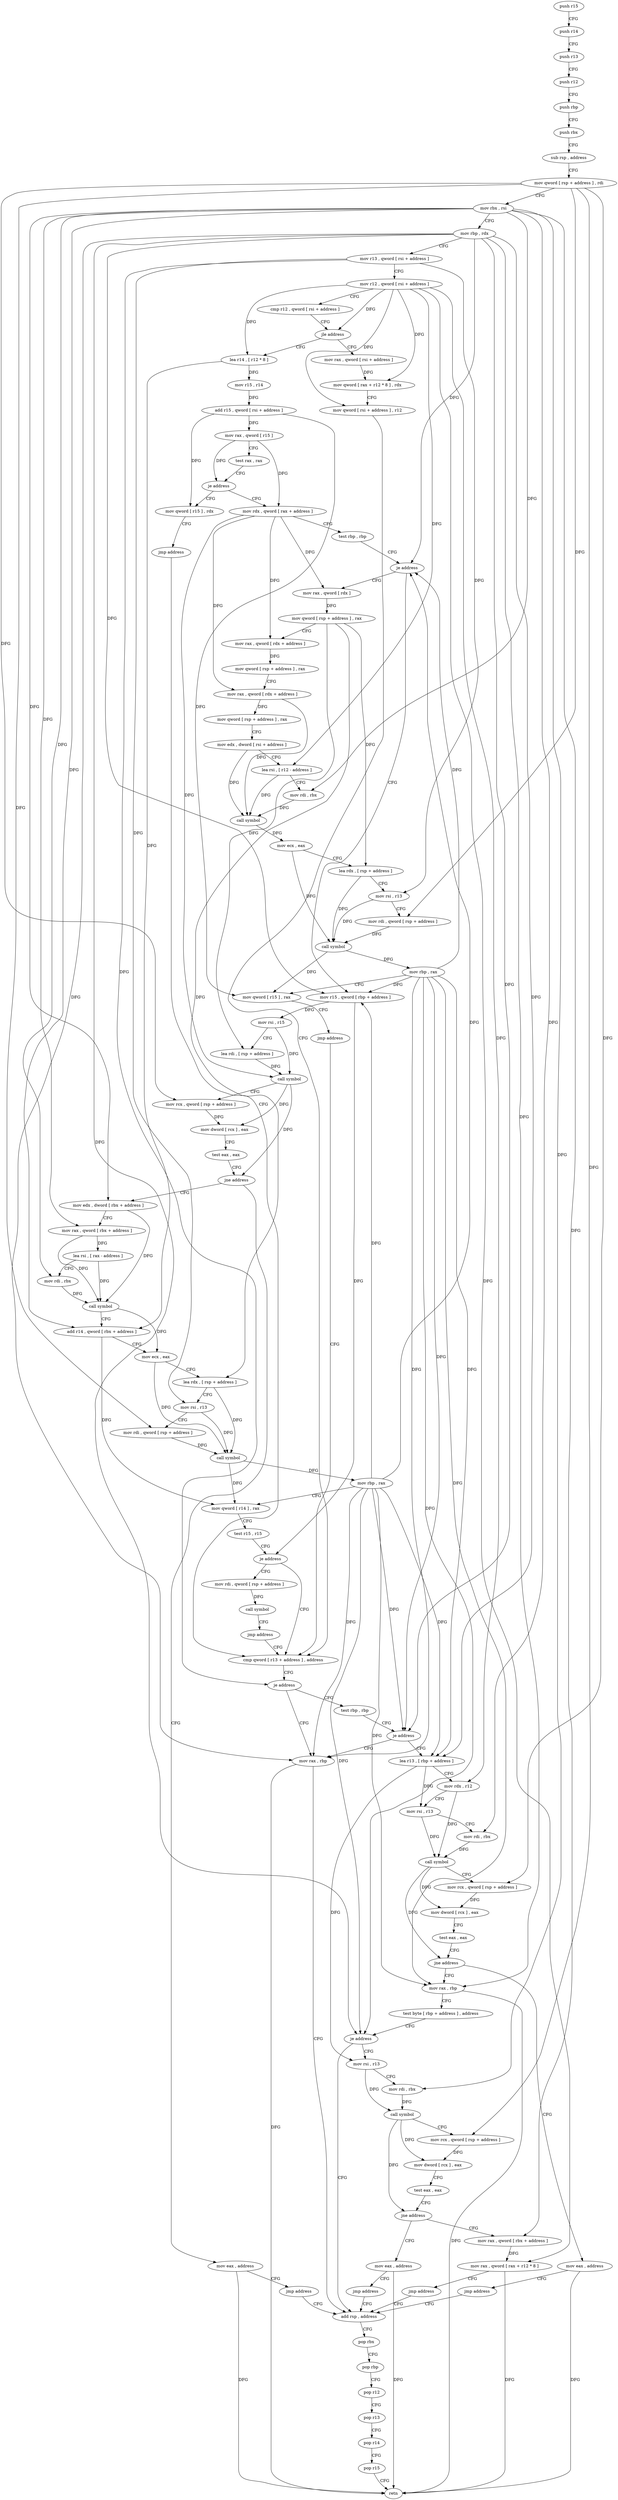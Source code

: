 digraph "func" {
"4350405" [label = "push r15" ]
"4350407" [label = "push r14" ]
"4350409" [label = "push r13" ]
"4350411" [label = "push r12" ]
"4350413" [label = "push rbp" ]
"4350414" [label = "push rbx" ]
"4350415" [label = "sub rsp , address" ]
"4350419" [label = "mov qword [ rsp + address ] , rdi" ]
"4350424" [label = "mov rbx , rsi" ]
"4350427" [label = "mov rbp , rdx" ]
"4350430" [label = "mov r13 , qword [ rsi + address ]" ]
"4350437" [label = "mov r12 , qword [ rsi + address ]" ]
"4350441" [label = "cmp r12 , qword [ rsi + address ]" ]
"4350448" [label = "jle address" ]
"4350583" [label = "lea r14 , [ r12 * 8 ]" ]
"4350454" [label = "mov rax , qword [ rsi + address ]" ]
"4350591" [label = "mov r15 , r14" ]
"4350594" [label = "add r15 , qword [ rsi + address ]" ]
"4350601" [label = "mov rax , qword [ r15 ]" ]
"4350604" [label = "test rax , rax" ]
"4350607" [label = "je address" ]
"4350725" [label = "mov qword [ r15 ] , rdx" ]
"4350609" [label = "mov rdx , qword [ rax + address ]" ]
"4350461" [label = "mov qword [ rax + r12 * 8 ] , rdx" ]
"4350465" [label = "mov qword [ rsi + address ] , r12" ]
"4350472" [label = "cmp qword [ r13 + address ] , address" ]
"4350728" [label = "jmp address" ]
"4350613" [label = "test rbp , rbp" ]
"4350616" [label = "je address" ]
"4350740" [label = "mov rax , qword [ rdx ]" ]
"4350618" [label = "mov r15 , qword [ rbp + address ]" ]
"4350816" [label = "mov rax , rbp" ]
"4350819" [label = "add rsp , address" ]
"4350486" [label = "test rbp , rbp" ]
"4350489" [label = "je address" ]
"4350495" [label = "lea r13 , [ rbp + address ]" ]
"4350480" [label = "je address" ]
"4350743" [label = "mov qword [ rsp + address ] , rax" ]
"4350748" [label = "mov rax , qword [ rdx + address ]" ]
"4350752" [label = "mov qword [ rsp + address ] , rax" ]
"4350757" [label = "mov rax , qword [ rdx + address ]" ]
"4350761" [label = "mov qword [ rsp + address ] , rax" ]
"4350766" [label = "mov edx , dword [ rsi + address ]" ]
"4350772" [label = "lea rsi , [ r12 - address ]" ]
"4350777" [label = "mov rdi , rbx" ]
"4350780" [label = "call symbol" ]
"4350785" [label = "mov ecx , eax" ]
"4350787" [label = "lea rdx , [ rsp + address ]" ]
"4350792" [label = "mov rsi , r13" ]
"4350795" [label = "mov rdi , qword [ rsp + address ]" ]
"4350800" [label = "call symbol" ]
"4350805" [label = "mov rbp , rax" ]
"4350808" [label = "mov qword [ r15 ] , rax" ]
"4350811" [label = "jmp address" ]
"4350622" [label = "mov rsi , r15" ]
"4350625" [label = "lea rdi , [ rsp + address ]" ]
"4350630" [label = "call symbol" ]
"4350635" [label = "mov rcx , qword [ rsp + address ]" ]
"4350640" [label = "mov dword [ rcx ] , eax" ]
"4350642" [label = "test eax , eax" ]
"4350644" [label = "jne address" ]
"4350733" [label = "mov eax , address" ]
"4350646" [label = "mov edx , dword [ rbx + address ]" ]
"4350499" [label = "mov rdx , r12" ]
"4350502" [label = "mov rsi , r13" ]
"4350505" [label = "mov rdi , rbx" ]
"4350508" [label = "call symbol" ]
"4350513" [label = "mov rcx , qword [ rsp + address ]" ]
"4350518" [label = "mov dword [ rcx ] , eax" ]
"4350520" [label = "test eax , eax" ]
"4350522" [label = "jne address" ]
"4350834" [label = "mov eax , address" ]
"4350528" [label = "mov rax , rbp" ]
"4350738" [label = "jmp address" ]
"4350652" [label = "mov rax , qword [ rbx + address ]" ]
"4350656" [label = "lea rsi , [ rax - address ]" ]
"4350660" [label = "mov rdi , rbx" ]
"4350663" [label = "call symbol" ]
"4350668" [label = "add r14 , qword [ rbx + address ]" ]
"4350675" [label = "mov ecx , eax" ]
"4350677" [label = "lea rdx , [ rsp + address ]" ]
"4350682" [label = "mov rsi , r13" ]
"4350685" [label = "mov rdi , qword [ rsp + address ]" ]
"4350690" [label = "call symbol" ]
"4350695" [label = "mov rbp , rax" ]
"4350698" [label = "mov qword [ r14 ] , rax" ]
"4350701" [label = "test r15 , r15" ]
"4350704" [label = "je address" ]
"4350710" [label = "mov rdi , qword [ rsp + address ]" ]
"4350839" [label = "jmp address" ]
"4350531" [label = "test byte [ rbp + address ] , address" ]
"4350535" [label = "je address" ]
"4350541" [label = "mov rsi , r13" ]
"4350823" [label = "pop rbx" ]
"4350824" [label = "pop rbp" ]
"4350825" [label = "pop r12" ]
"4350827" [label = "pop r13" ]
"4350829" [label = "pop r14" ]
"4350831" [label = "pop r15" ]
"4350833" [label = "retn" ]
"4350715" [label = "call symbol" ]
"4350720" [label = "jmp address" ]
"4350544" [label = "mov rdi , rbx" ]
"4350547" [label = "call symbol" ]
"4350552" [label = "mov rcx , qword [ rsp + address ]" ]
"4350557" [label = "mov dword [ rcx ] , eax" ]
"4350559" [label = "test eax , eax" ]
"4350561" [label = "jne address" ]
"4350841" [label = "mov eax , address" ]
"4350567" [label = "mov rax , qword [ rbx + address ]" ]
"4350846" [label = "jmp address" ]
"4350574" [label = "mov rax , qword [ rax + r12 * 8 ]" ]
"4350578" [label = "jmp address" ]
"4350405" -> "4350407" [ label = "CFG" ]
"4350407" -> "4350409" [ label = "CFG" ]
"4350409" -> "4350411" [ label = "CFG" ]
"4350411" -> "4350413" [ label = "CFG" ]
"4350413" -> "4350414" [ label = "CFG" ]
"4350414" -> "4350415" [ label = "CFG" ]
"4350415" -> "4350419" [ label = "CFG" ]
"4350419" -> "4350424" [ label = "CFG" ]
"4350419" -> "4350795" [ label = "DFG" ]
"4350419" -> "4350635" [ label = "DFG" ]
"4350419" -> "4350685" [ label = "DFG" ]
"4350419" -> "4350513" [ label = "DFG" ]
"4350419" -> "4350552" [ label = "DFG" ]
"4350424" -> "4350427" [ label = "CFG" ]
"4350424" -> "4350777" [ label = "DFG" ]
"4350424" -> "4350646" [ label = "DFG" ]
"4350424" -> "4350652" [ label = "DFG" ]
"4350424" -> "4350660" [ label = "DFG" ]
"4350424" -> "4350668" [ label = "DFG" ]
"4350424" -> "4350505" [ label = "DFG" ]
"4350424" -> "4350544" [ label = "DFG" ]
"4350424" -> "4350567" [ label = "DFG" ]
"4350427" -> "4350430" [ label = "CFG" ]
"4350427" -> "4350616" [ label = "DFG" ]
"4350427" -> "4350618" [ label = "DFG" ]
"4350427" -> "4350816" [ label = "DFG" ]
"4350427" -> "4350489" [ label = "DFG" ]
"4350427" -> "4350495" [ label = "DFG" ]
"4350427" -> "4350528" [ label = "DFG" ]
"4350427" -> "4350535" [ label = "DFG" ]
"4350430" -> "4350437" [ label = "CFG" ]
"4350430" -> "4350480" [ label = "DFG" ]
"4350430" -> "4350792" [ label = "DFG" ]
"4350430" -> "4350682" [ label = "DFG" ]
"4350437" -> "4350441" [ label = "CFG" ]
"4350437" -> "4350448" [ label = "DFG" ]
"4350437" -> "4350583" [ label = "DFG" ]
"4350437" -> "4350461" [ label = "DFG" ]
"4350437" -> "4350465" [ label = "DFG" ]
"4350437" -> "4350772" [ label = "DFG" ]
"4350437" -> "4350499" [ label = "DFG" ]
"4350437" -> "4350574" [ label = "DFG" ]
"4350441" -> "4350448" [ label = "CFG" ]
"4350448" -> "4350583" [ label = "CFG" ]
"4350448" -> "4350454" [ label = "CFG" ]
"4350583" -> "4350591" [ label = "DFG" ]
"4350583" -> "4350668" [ label = "DFG" ]
"4350454" -> "4350461" [ label = "DFG" ]
"4350591" -> "4350594" [ label = "DFG" ]
"4350594" -> "4350601" [ label = "DFG" ]
"4350594" -> "4350725" [ label = "DFG" ]
"4350594" -> "4350808" [ label = "DFG" ]
"4350601" -> "4350604" [ label = "CFG" ]
"4350601" -> "4350607" [ label = "DFG" ]
"4350601" -> "4350609" [ label = "DFG" ]
"4350604" -> "4350607" [ label = "CFG" ]
"4350607" -> "4350725" [ label = "CFG" ]
"4350607" -> "4350609" [ label = "CFG" ]
"4350725" -> "4350728" [ label = "CFG" ]
"4350609" -> "4350613" [ label = "CFG" ]
"4350609" -> "4350740" [ label = "DFG" ]
"4350609" -> "4350748" [ label = "DFG" ]
"4350609" -> "4350757" [ label = "DFG" ]
"4350609" -> "4350630" [ label = "DFG" ]
"4350461" -> "4350465" [ label = "CFG" ]
"4350465" -> "4350472" [ label = "CFG" ]
"4350472" -> "4350480" [ label = "CFG" ]
"4350728" -> "4350472" [ label = "CFG" ]
"4350613" -> "4350616" [ label = "CFG" ]
"4350616" -> "4350740" [ label = "CFG" ]
"4350616" -> "4350618" [ label = "CFG" ]
"4350740" -> "4350743" [ label = "DFG" ]
"4350618" -> "4350622" [ label = "DFG" ]
"4350618" -> "4350704" [ label = "DFG" ]
"4350816" -> "4350819" [ label = "CFG" ]
"4350816" -> "4350833" [ label = "DFG" ]
"4350819" -> "4350823" [ label = "CFG" ]
"4350486" -> "4350489" [ label = "CFG" ]
"4350489" -> "4350816" [ label = "CFG" ]
"4350489" -> "4350495" [ label = "CFG" ]
"4350495" -> "4350499" [ label = "CFG" ]
"4350495" -> "4350502" [ label = "DFG" ]
"4350495" -> "4350541" [ label = "DFG" ]
"4350480" -> "4350816" [ label = "CFG" ]
"4350480" -> "4350486" [ label = "CFG" ]
"4350743" -> "4350748" [ label = "CFG" ]
"4350743" -> "4350787" [ label = "DFG" ]
"4350743" -> "4350625" [ label = "DFG" ]
"4350743" -> "4350677" [ label = "DFG" ]
"4350748" -> "4350752" [ label = "DFG" ]
"4350752" -> "4350757" [ label = "CFG" ]
"4350757" -> "4350761" [ label = "DFG" ]
"4350757" -> "4350780" [ label = "DFG" ]
"4350761" -> "4350766" [ label = "CFG" ]
"4350766" -> "4350772" [ label = "CFG" ]
"4350766" -> "4350780" [ label = "DFG" ]
"4350772" -> "4350777" [ label = "CFG" ]
"4350772" -> "4350780" [ label = "DFG" ]
"4350777" -> "4350780" [ label = "DFG" ]
"4350780" -> "4350785" [ label = "DFG" ]
"4350785" -> "4350787" [ label = "CFG" ]
"4350785" -> "4350800" [ label = "DFG" ]
"4350787" -> "4350792" [ label = "CFG" ]
"4350787" -> "4350800" [ label = "DFG" ]
"4350792" -> "4350795" [ label = "CFG" ]
"4350792" -> "4350800" [ label = "DFG" ]
"4350795" -> "4350800" [ label = "DFG" ]
"4350800" -> "4350805" [ label = "DFG" ]
"4350800" -> "4350808" [ label = "DFG" ]
"4350805" -> "4350808" [ label = "CFG" ]
"4350805" -> "4350616" [ label = "DFG" ]
"4350805" -> "4350618" [ label = "DFG" ]
"4350805" -> "4350816" [ label = "DFG" ]
"4350805" -> "4350489" [ label = "DFG" ]
"4350805" -> "4350495" [ label = "DFG" ]
"4350805" -> "4350528" [ label = "DFG" ]
"4350805" -> "4350535" [ label = "DFG" ]
"4350808" -> "4350811" [ label = "CFG" ]
"4350811" -> "4350472" [ label = "CFG" ]
"4350622" -> "4350625" [ label = "CFG" ]
"4350622" -> "4350630" [ label = "DFG" ]
"4350625" -> "4350630" [ label = "DFG" ]
"4350630" -> "4350635" [ label = "CFG" ]
"4350630" -> "4350640" [ label = "DFG" ]
"4350630" -> "4350644" [ label = "DFG" ]
"4350635" -> "4350640" [ label = "DFG" ]
"4350640" -> "4350642" [ label = "CFG" ]
"4350642" -> "4350644" [ label = "CFG" ]
"4350644" -> "4350733" [ label = "CFG" ]
"4350644" -> "4350646" [ label = "CFG" ]
"4350733" -> "4350738" [ label = "CFG" ]
"4350733" -> "4350833" [ label = "DFG" ]
"4350646" -> "4350652" [ label = "CFG" ]
"4350646" -> "4350663" [ label = "DFG" ]
"4350499" -> "4350502" [ label = "CFG" ]
"4350499" -> "4350508" [ label = "DFG" ]
"4350502" -> "4350505" [ label = "CFG" ]
"4350502" -> "4350508" [ label = "DFG" ]
"4350505" -> "4350508" [ label = "DFG" ]
"4350508" -> "4350513" [ label = "CFG" ]
"4350508" -> "4350518" [ label = "DFG" ]
"4350508" -> "4350522" [ label = "DFG" ]
"4350513" -> "4350518" [ label = "DFG" ]
"4350518" -> "4350520" [ label = "CFG" ]
"4350520" -> "4350522" [ label = "CFG" ]
"4350522" -> "4350834" [ label = "CFG" ]
"4350522" -> "4350528" [ label = "CFG" ]
"4350834" -> "4350839" [ label = "CFG" ]
"4350834" -> "4350833" [ label = "DFG" ]
"4350528" -> "4350531" [ label = "CFG" ]
"4350528" -> "4350833" [ label = "DFG" ]
"4350738" -> "4350819" [ label = "CFG" ]
"4350652" -> "4350656" [ label = "DFG" ]
"4350652" -> "4350663" [ label = "DFG" ]
"4350656" -> "4350660" [ label = "CFG" ]
"4350656" -> "4350663" [ label = "DFG" ]
"4350660" -> "4350663" [ label = "DFG" ]
"4350663" -> "4350668" [ label = "CFG" ]
"4350663" -> "4350675" [ label = "DFG" ]
"4350668" -> "4350675" [ label = "CFG" ]
"4350668" -> "4350698" [ label = "DFG" ]
"4350675" -> "4350677" [ label = "CFG" ]
"4350675" -> "4350690" [ label = "DFG" ]
"4350677" -> "4350682" [ label = "CFG" ]
"4350677" -> "4350690" [ label = "DFG" ]
"4350682" -> "4350685" [ label = "CFG" ]
"4350682" -> "4350690" [ label = "DFG" ]
"4350685" -> "4350690" [ label = "DFG" ]
"4350690" -> "4350695" [ label = "DFG" ]
"4350690" -> "4350698" [ label = "DFG" ]
"4350695" -> "4350698" [ label = "CFG" ]
"4350695" -> "4350616" [ label = "DFG" ]
"4350695" -> "4350618" [ label = "DFG" ]
"4350695" -> "4350816" [ label = "DFG" ]
"4350695" -> "4350489" [ label = "DFG" ]
"4350695" -> "4350495" [ label = "DFG" ]
"4350695" -> "4350528" [ label = "DFG" ]
"4350695" -> "4350535" [ label = "DFG" ]
"4350698" -> "4350701" [ label = "CFG" ]
"4350701" -> "4350704" [ label = "CFG" ]
"4350704" -> "4350472" [ label = "CFG" ]
"4350704" -> "4350710" [ label = "CFG" ]
"4350710" -> "4350715" [ label = "DFG" ]
"4350839" -> "4350819" [ label = "CFG" ]
"4350531" -> "4350535" [ label = "CFG" ]
"4350535" -> "4350819" [ label = "CFG" ]
"4350535" -> "4350541" [ label = "CFG" ]
"4350541" -> "4350544" [ label = "CFG" ]
"4350541" -> "4350547" [ label = "DFG" ]
"4350823" -> "4350824" [ label = "CFG" ]
"4350824" -> "4350825" [ label = "CFG" ]
"4350825" -> "4350827" [ label = "CFG" ]
"4350827" -> "4350829" [ label = "CFG" ]
"4350829" -> "4350831" [ label = "CFG" ]
"4350831" -> "4350833" [ label = "CFG" ]
"4350715" -> "4350720" [ label = "CFG" ]
"4350720" -> "4350472" [ label = "CFG" ]
"4350544" -> "4350547" [ label = "DFG" ]
"4350547" -> "4350552" [ label = "CFG" ]
"4350547" -> "4350557" [ label = "DFG" ]
"4350547" -> "4350561" [ label = "DFG" ]
"4350552" -> "4350557" [ label = "DFG" ]
"4350557" -> "4350559" [ label = "CFG" ]
"4350559" -> "4350561" [ label = "CFG" ]
"4350561" -> "4350841" [ label = "CFG" ]
"4350561" -> "4350567" [ label = "CFG" ]
"4350841" -> "4350846" [ label = "CFG" ]
"4350841" -> "4350833" [ label = "DFG" ]
"4350567" -> "4350574" [ label = "DFG" ]
"4350846" -> "4350819" [ label = "CFG" ]
"4350574" -> "4350578" [ label = "CFG" ]
"4350574" -> "4350833" [ label = "DFG" ]
"4350578" -> "4350819" [ label = "CFG" ]
}
